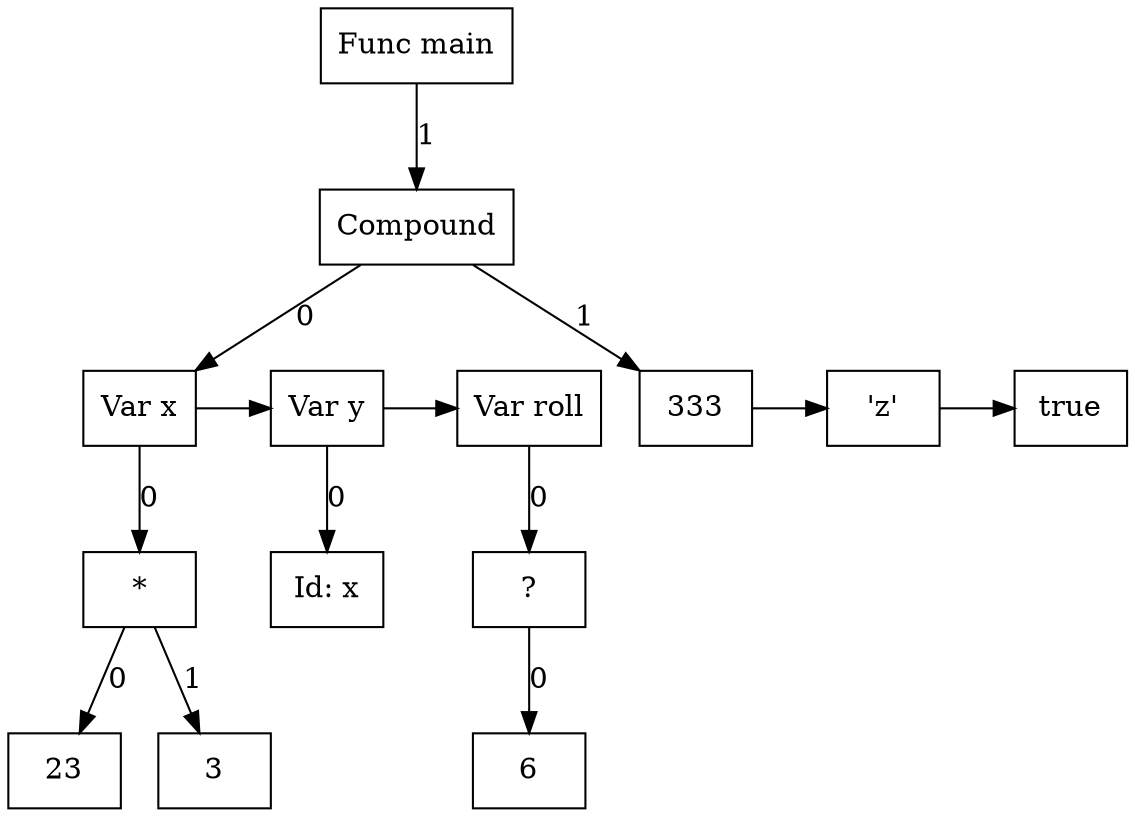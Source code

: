 digraph G {
node13 [label="Func main"; shape=box];
subgraph childNames_13 {
rankdir="LR"; rank="same"; ordering=out
node12 [label="Compound"; shape=box];
}

subgraph childPtrs_13 {
rankdir="TB";
node13 -> node12 [label="1"];
}

subgraph childNames_12 {
rankdir="LR"; rank="same"; ordering=out
node0 [label="Var x"; shape=box];
node9 [label="333"; shape=box];
}

subgraph childPtrs_12 {
rankdir="TB";
node12 -> node0 [label="0"];
node12 -> node9 [label="1"];
}

subgraph childNames_0 {
rankdir="LR"; rank="same"; ordering=out
node3 [label="*"; shape=box];
}

subgraph childPtrs_0 {
rankdir="TB";
node0 -> node3 [label="0"];
}

subgraph childNames_3 {
rankdir="LR"; rank="same"; ordering=out
node1 [label="23"; shape=box];
node2 [label="3"; shape=box];
}

subgraph childPtrs_3 {
rankdir="TB";
node3 -> node1 [label="0"];
node3 -> node2 [label="1"];
}

subgraph SibNames_0 {
rankdir="LR"; rank="same";
node0 [label="Var x"; shape=box];
node4 [label="Var y"; shape=box];
node6 [label="Var roll"; shape=box];
}

subgraph SibPtrs_0 {
rankdir="LR";
node0 -> node4;
node4 -> node6;
}

subgraph childNames_4 {
rankdir="LR"; rank="same"; ordering=out
node5 [label="Id: x"; shape=box];
}

subgraph childPtrs_4 {
rankdir="TB";
node4 -> node5 [label="0"];
}

subgraph childNames_6 {
rankdir="LR"; rank="same"; ordering=out
node8 [label="?"; shape=box];
}

subgraph childPtrs_6 {
rankdir="TB";
node6 -> node8 [label="0"];
}

subgraph childNames_8 {
rankdir="LR"; rank="same"; ordering=out
node7 [label="6"; shape=box];
}

subgraph childPtrs_8 {
rankdir="TB";
node8 -> node7 [label="0"];
}

subgraph SibNames_9 {
rankdir="LR"; rank="same";
node9 [label="333"; shape=box];
node10 [label="'z'"; shape=box];
node11 [label="true"; shape=box];
}

subgraph SibPtrs_9 {
rankdir="LR";
node9 -> node10;
node10 -> node11;
}

}
